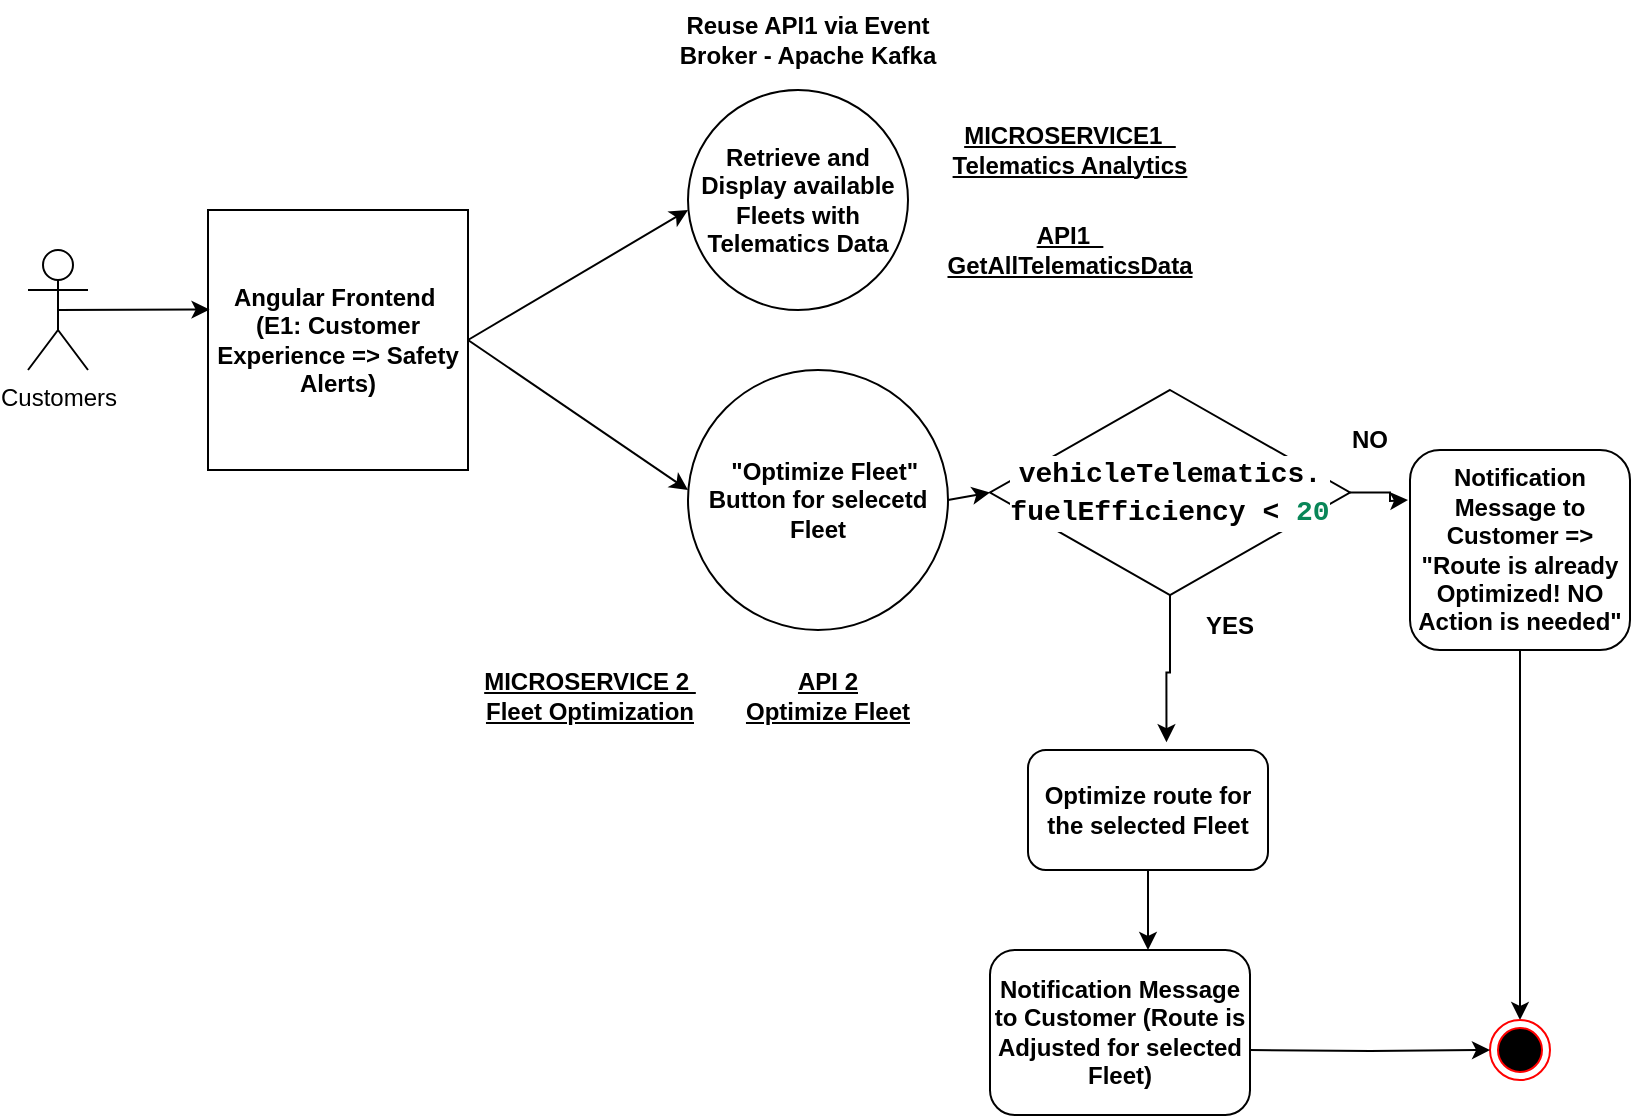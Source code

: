 <mxfile version="24.0.7" type="github">
  <diagram name="Page-1" id="bngKUwciDOW-2FZx9G1C">
    <mxGraphModel dx="1999" dy="543" grid="1" gridSize="10" guides="1" tooltips="1" connect="1" arrows="1" fold="1" page="1" pageScale="1" pageWidth="850" pageHeight="1100" math="0" shadow="0">
      <root>
        <mxCell id="0" />
        <mxCell id="1" parent="0" />
        <mxCell id="w-AGzhBF_kdz7LjfCUOo-1" value="Customers" style="shape=umlActor;verticalLabelPosition=bottom;verticalAlign=top;html=1;outlineConnect=0;" vertex="1" parent="1">
          <mxGeometry x="-26" y="235" width="30" height="60" as="geometry" />
        </mxCell>
        <mxCell id="w-AGzhBF_kdz7LjfCUOo-2" value="&lt;b&gt;Angular Frontend&amp;nbsp; (E1: Customer Experience =&amp;gt; Safety Alerts)&lt;/b&gt;" style="whiteSpace=wrap;html=1;aspect=fixed;" vertex="1" parent="1">
          <mxGeometry x="64" y="215" width="130" height="130" as="geometry" />
        </mxCell>
        <mxCell id="w-AGzhBF_kdz7LjfCUOo-3" value="" style="endArrow=classic;html=1;rounded=0;exitX=0.5;exitY=0.5;exitDx=0;exitDy=0;exitPerimeter=0;entryX=0.006;entryY=0.383;entryDx=0;entryDy=0;entryPerimeter=0;" edge="1" parent="1" source="w-AGzhBF_kdz7LjfCUOo-1" target="w-AGzhBF_kdz7LjfCUOo-2">
          <mxGeometry width="50" height="50" relative="1" as="geometry">
            <mxPoint x="224" y="325" as="sourcePoint" />
            <mxPoint x="274" y="275" as="targetPoint" />
          </mxGeometry>
        </mxCell>
        <mxCell id="w-AGzhBF_kdz7LjfCUOo-4" value="" style="endArrow=classic;html=1;rounded=0;exitX=1;exitY=0.5;exitDx=0;exitDy=0;" edge="1" parent="1" source="w-AGzhBF_kdz7LjfCUOo-2">
          <mxGeometry width="50" height="50" relative="1" as="geometry">
            <mxPoint x="224" y="325" as="sourcePoint" />
            <mxPoint x="304" y="215" as="targetPoint" />
          </mxGeometry>
        </mxCell>
        <mxCell id="w-AGzhBF_kdz7LjfCUOo-5" value="&lt;b&gt;Retrieve and Display available Fleets with Telematics Data&lt;/b&gt;" style="ellipse;whiteSpace=wrap;html=1;aspect=fixed;" vertex="1" parent="1">
          <mxGeometry x="304" y="155" width="110" height="110" as="geometry" />
        </mxCell>
        <mxCell id="w-AGzhBF_kdz7LjfCUOo-6" value="" style="endArrow=classic;html=1;rounded=0;exitX=1;exitY=0.5;exitDx=0;exitDy=0;" edge="1" parent="1" source="w-AGzhBF_kdz7LjfCUOo-2">
          <mxGeometry width="50" height="50" relative="1" as="geometry">
            <mxPoint x="224" y="325" as="sourcePoint" />
            <mxPoint x="304" y="355" as="targetPoint" />
          </mxGeometry>
        </mxCell>
        <mxCell id="w-AGzhBF_kdz7LjfCUOo-7" value="&lt;b&gt;&amp;nbsp; &quot;Optimize Fleet&quot; Button for selecetd Fleet&lt;/b&gt;" style="ellipse;whiteSpace=wrap;html=1;aspect=fixed;" vertex="1" parent="1">
          <mxGeometry x="304" y="295" width="130" height="130" as="geometry" />
        </mxCell>
        <mxCell id="w-AGzhBF_kdz7LjfCUOo-8" value="" style="endArrow=classic;html=1;rounded=0;exitX=1;exitY=0.5;exitDx=0;exitDy=0;entryX=0;entryY=0.5;entryDx=0;entryDy=0;" edge="1" parent="1" source="w-AGzhBF_kdz7LjfCUOo-7" target="w-AGzhBF_kdz7LjfCUOo-11">
          <mxGeometry width="50" height="50" relative="1" as="geometry">
            <mxPoint x="444" y="405" as="sourcePoint" />
            <mxPoint x="494" y="360" as="targetPoint" />
          </mxGeometry>
        </mxCell>
        <mxCell id="w-AGzhBF_kdz7LjfCUOo-9" value="" style="edgeStyle=orthogonalEdgeStyle;rounded=0;orthogonalLoop=1;jettySize=auto;html=1;entryX=0.577;entryY=-0.065;entryDx=0;entryDy=0;entryPerimeter=0;" edge="1" parent="1" source="w-AGzhBF_kdz7LjfCUOo-11" target="w-AGzhBF_kdz7LjfCUOo-13">
          <mxGeometry relative="1" as="geometry">
            <mxPoint x="539" y="487.5" as="targetPoint" />
          </mxGeometry>
        </mxCell>
        <mxCell id="w-AGzhBF_kdz7LjfCUOo-10" value="" style="edgeStyle=orthogonalEdgeStyle;rounded=0;orthogonalLoop=1;jettySize=auto;html=1;" edge="1" parent="1" source="w-AGzhBF_kdz7LjfCUOo-11">
          <mxGeometry relative="1" as="geometry">
            <mxPoint x="664" y="360" as="targetPoint" />
          </mxGeometry>
        </mxCell>
        <mxCell id="w-AGzhBF_kdz7LjfCUOo-11" value="&lt;div style=&quot;background-color: rgb(255, 255, 255); font-family: Consolas, &amp;quot;Courier New&amp;quot;, monospace; font-size: 14px; line-height: 19px; white-space: pre;&quot;&gt;&lt;b&gt;vehicleTelematics.&lt;/b&gt;&lt;/div&gt;&lt;div style=&quot;background-color: rgb(255, 255, 255); font-family: Consolas, &amp;quot;Courier New&amp;quot;, monospace; font-size: 14px; line-height: 19px; white-space: pre;&quot;&gt;&lt;b&gt;fuelEfficiency &amp;lt; &lt;span style=&quot;color: #098658;&quot;&gt;20&lt;/span&gt;&lt;/b&gt;&lt;/div&gt;" style="rhombus;whiteSpace=wrap;html=1;" vertex="1" parent="1">
          <mxGeometry x="455" y="305" width="180" height="102.5" as="geometry" />
        </mxCell>
        <mxCell id="w-AGzhBF_kdz7LjfCUOo-12" value="" style="edgeStyle=orthogonalEdgeStyle;rounded=0;orthogonalLoop=1;jettySize=auto;html=1;" edge="1" parent="1" source="w-AGzhBF_kdz7LjfCUOo-13">
          <mxGeometry relative="1" as="geometry">
            <mxPoint x="534" y="585" as="targetPoint" />
          </mxGeometry>
        </mxCell>
        <mxCell id="w-AGzhBF_kdz7LjfCUOo-13" value="&lt;b&gt;Optimize route for the selected Fleet&lt;/b&gt;" style="rounded=1;whiteSpace=wrap;html=1;" vertex="1" parent="1">
          <mxGeometry x="474" y="485" width="120" height="60" as="geometry" />
        </mxCell>
        <mxCell id="w-AGzhBF_kdz7LjfCUOo-14" value="&lt;b&gt;YES&lt;/b&gt;" style="text;html=1;strokeColor=none;fillColor=none;align=center;verticalAlign=middle;whiteSpace=wrap;rounded=0;" vertex="1" parent="1">
          <mxGeometry x="545" y="407.5" width="60" height="30" as="geometry" />
        </mxCell>
        <mxCell id="w-AGzhBF_kdz7LjfCUOo-15" value="&lt;b&gt;NO&lt;/b&gt;" style="text;html=1;strokeColor=none;fillColor=none;align=center;verticalAlign=middle;whiteSpace=wrap;rounded=0;" vertex="1" parent="1">
          <mxGeometry x="615" y="315" width="60" height="30" as="geometry" />
        </mxCell>
        <mxCell id="w-AGzhBF_kdz7LjfCUOo-16" value="&lt;b&gt;Notification Message to Customer =&amp;gt; &quot;Route is already Optimized! NO Action is needed&quot;&lt;/b&gt;" style="rounded=1;whiteSpace=wrap;html=1;" vertex="1" parent="1">
          <mxGeometry x="665" y="335" width="110" height="100" as="geometry" />
        </mxCell>
        <mxCell id="w-AGzhBF_kdz7LjfCUOo-17" style="edgeStyle=orthogonalEdgeStyle;rounded=0;orthogonalLoop=1;jettySize=auto;html=1;entryX=0.5;entryY=0;entryDx=0;entryDy=0;exitX=0.5;exitY=1;exitDx=0;exitDy=0;" edge="1" parent="1" source="w-AGzhBF_kdz7LjfCUOo-16" target="w-AGzhBF_kdz7LjfCUOo-18">
          <mxGeometry relative="1" as="geometry">
            <mxPoint x="720" y="447.5" as="sourcePoint" />
          </mxGeometry>
        </mxCell>
        <mxCell id="w-AGzhBF_kdz7LjfCUOo-18" value="" style="ellipse;html=1;shape=endState;fillColor=#000000;strokeColor=#ff0000;" vertex="1" parent="1">
          <mxGeometry x="705" y="620" width="30" height="30" as="geometry" />
        </mxCell>
        <mxCell id="w-AGzhBF_kdz7LjfCUOo-19" style="edgeStyle=orthogonalEdgeStyle;rounded=0;orthogonalLoop=1;jettySize=auto;html=1;exitX=1;exitY=0.5;exitDx=0;exitDy=0;entryX=0;entryY=0.5;entryDx=0;entryDy=0;" edge="1" parent="1" target="w-AGzhBF_kdz7LjfCUOo-18">
          <mxGeometry relative="1" as="geometry">
            <mxPoint x="584.5" y="635" as="sourcePoint" />
          </mxGeometry>
        </mxCell>
        <mxCell id="w-AGzhBF_kdz7LjfCUOo-20" value="&lt;b&gt;&lt;u&gt;MICROSERVICE1&amp;nbsp;&amp;nbsp;&lt;/u&gt;&lt;/b&gt;&lt;div&gt;&lt;b&gt;&lt;u&gt;Telematics Analytics&lt;/u&gt;&lt;/b&gt;&lt;/div&gt;" style="text;html=1;strokeColor=none;fillColor=none;align=center;verticalAlign=middle;whiteSpace=wrap;rounded=0;" vertex="1" parent="1">
          <mxGeometry x="423.5" y="165" width="141.5" height="40" as="geometry" />
        </mxCell>
        <mxCell id="w-AGzhBF_kdz7LjfCUOo-21" value="&lt;b&gt;&lt;u&gt;MICROSERVICE 2&amp;nbsp; Fleet Optimization&lt;/u&gt;&lt;/b&gt;" style="text;html=1;strokeColor=none;fillColor=none;align=center;verticalAlign=middle;whiteSpace=wrap;rounded=0;" vertex="1" parent="1">
          <mxGeometry x="194" y="437.5" width="121.5" height="40" as="geometry" />
        </mxCell>
        <mxCell id="w-AGzhBF_kdz7LjfCUOo-23" value="&lt;b&gt;&lt;u&gt;API1&amp;nbsp;&amp;nbsp;&lt;/u&gt;&lt;/b&gt;&lt;div&gt;&lt;b&gt;&lt;u&gt;GetAllTelematicsData&lt;/u&gt;&lt;/b&gt;&lt;/div&gt;" style="text;html=1;strokeColor=none;fillColor=none;align=center;verticalAlign=middle;whiteSpace=wrap;rounded=0;" vertex="1" parent="1">
          <mxGeometry x="423.5" y="215" width="141.5" height="40" as="geometry" />
        </mxCell>
        <mxCell id="w-AGzhBF_kdz7LjfCUOo-24" value="&lt;b&gt;&lt;u&gt;API 2&lt;/u&gt;&lt;/b&gt;&lt;div&gt;&lt;b&gt;&lt;u&gt;Optimize Fleet&lt;/u&gt;&lt;/b&gt;&lt;/div&gt;" style="text;html=1;strokeColor=none;fillColor=none;align=center;verticalAlign=middle;whiteSpace=wrap;rounded=0;" vertex="1" parent="1">
          <mxGeometry x="312.5" y="437.5" width="121.5" height="40" as="geometry" />
        </mxCell>
        <mxCell id="w-AGzhBF_kdz7LjfCUOo-25" value="&lt;span style=&quot;font-weight: 700;&quot;&gt;Notification Message to Customer (Route is Adjusted for selected Fleet)&lt;/span&gt;" style="rounded=1;whiteSpace=wrap;html=1;" vertex="1" parent="1">
          <mxGeometry x="455" y="585" width="130" height="82.5" as="geometry" />
        </mxCell>
        <mxCell id="w-AGzhBF_kdz7LjfCUOo-26" value="&lt;b&gt;Reuse API1 via Event Broker - Apache Kafka&lt;/b&gt;" style="text;html=1;strokeColor=none;fillColor=none;align=center;verticalAlign=middle;whiteSpace=wrap;rounded=0;" vertex="1" parent="1">
          <mxGeometry x="292.5" y="110" width="141.5" height="40" as="geometry" />
        </mxCell>
      </root>
    </mxGraphModel>
  </diagram>
</mxfile>
